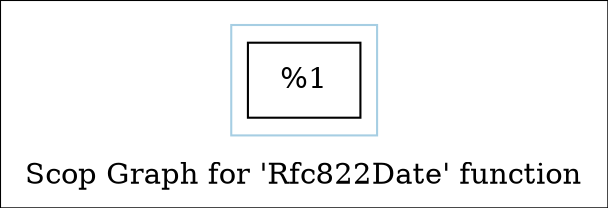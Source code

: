 digraph "Scop Graph for 'Rfc822Date' function" {
	label="Scop Graph for 'Rfc822Date' function";

	Node0x1d29060 [shape=record,label="{%1}"];
	colorscheme = "paired12"
        subgraph cluster_0x1dc81a0 {
          label = "";
          style = solid;
          color = 1
          Node0x1d29060;
        }
}
